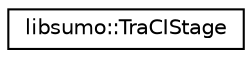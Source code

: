 digraph "Graphical Class Hierarchy"
{
  edge [fontname="Helvetica",fontsize="10",labelfontname="Helvetica",labelfontsize="10"];
  node [fontname="Helvetica",fontsize="10",shape=record];
  rankdir="LR";
  Node0 [label="libsumo::TraCIStage",height=0.2,width=0.4,color="black", fillcolor="white", style="filled",URL="$d2/d98/classlibsumo_1_1_tra_c_i_stage.html"];
}
